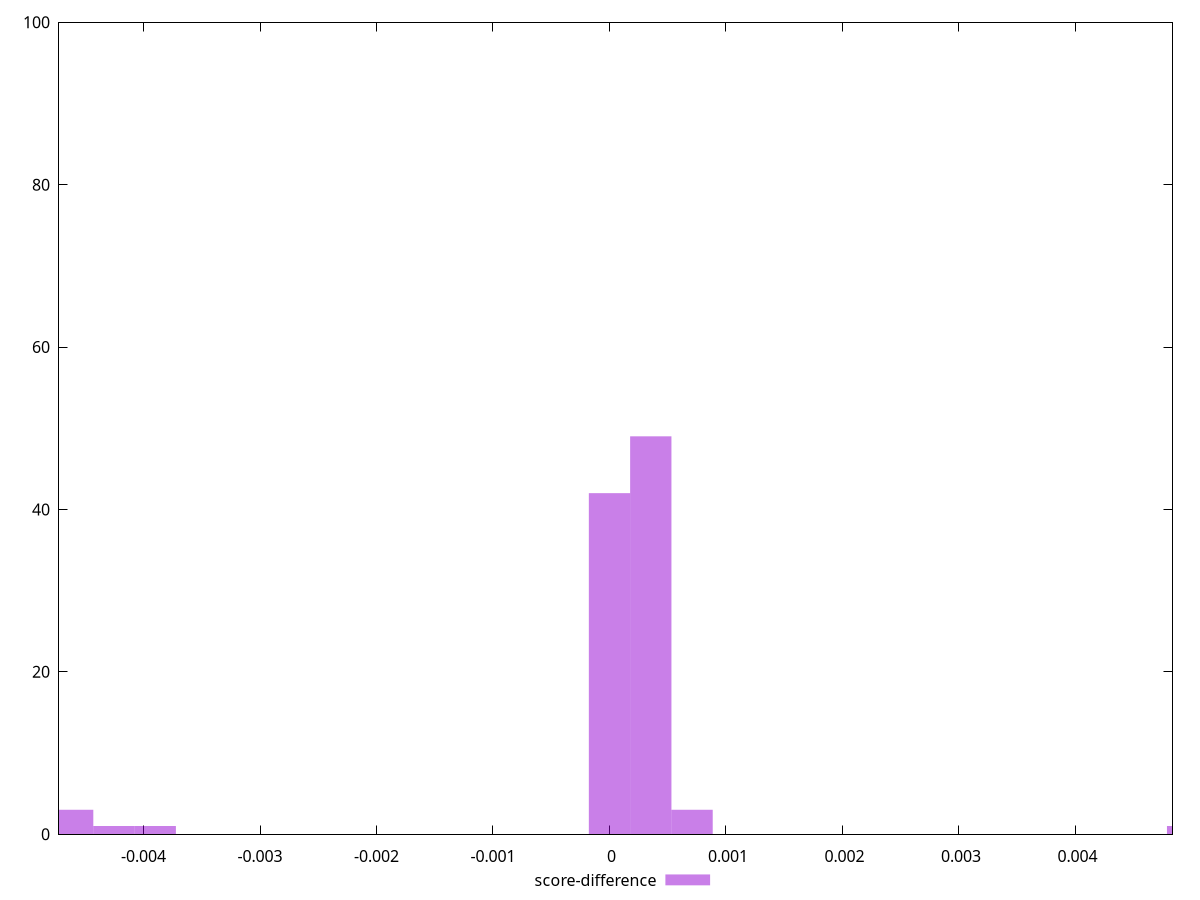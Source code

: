 reset

$scoreDifference <<EOF
0 42
0.00035448020539354674 49
-0.003899282259329014 1
0.0049627228755096545 1
-0.004608242670116108 3
0.0007089604107870935 3
-0.004253762464722561 1
EOF

set key outside below
set boxwidth 0.00035448020539354674
set xrange [-0.004725493658662483:0.004833004998194501]
set yrange [0:100]
set trange [0:100]
set style fill transparent solid 0.5 noborder
set terminal svg size 640, 490 enhanced background rgb 'white'
set output "report_00008_2021-01-22T20:58:29.167/first-contentful-paint/samples/pages+cached+noexternal+nosvg/score-difference/histogram.svg"

plot $scoreDifference title "score-difference" with boxes

reset
